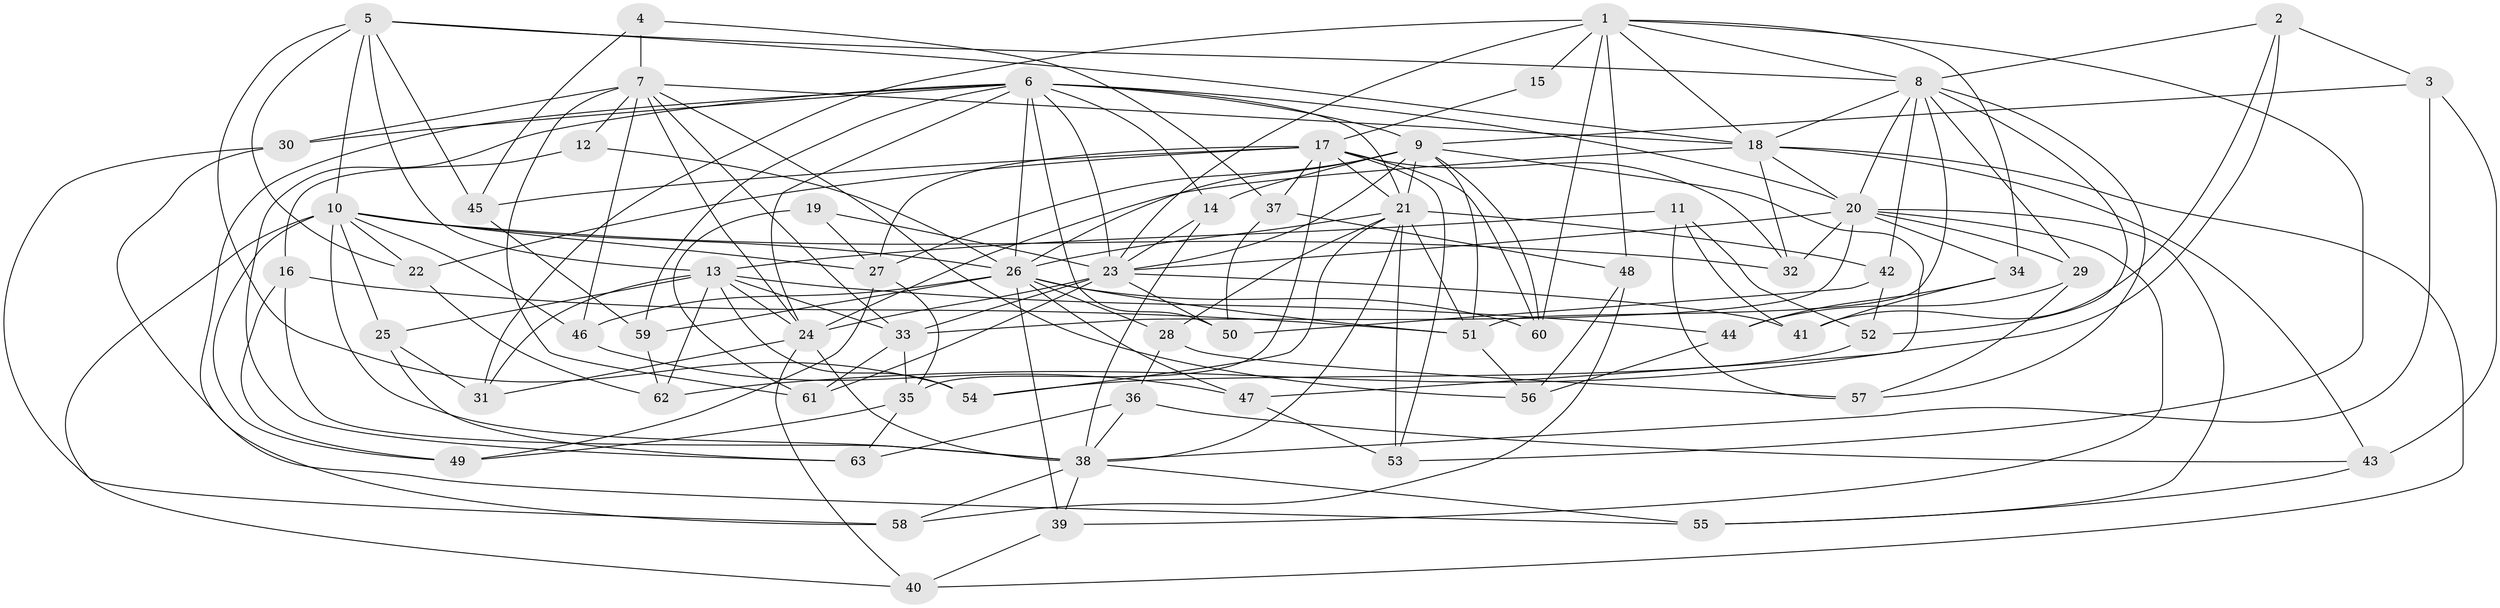 // original degree distribution, {4: 1.0}
// Generated by graph-tools (version 1.1) at 2025/38/03/09/25 02:38:16]
// undirected, 63 vertices, 173 edges
graph export_dot {
graph [start="1"]
  node [color=gray90,style=filled];
  1;
  2;
  3;
  4;
  5;
  6;
  7;
  8;
  9;
  10;
  11;
  12;
  13;
  14;
  15;
  16;
  17;
  18;
  19;
  20;
  21;
  22;
  23;
  24;
  25;
  26;
  27;
  28;
  29;
  30;
  31;
  32;
  33;
  34;
  35;
  36;
  37;
  38;
  39;
  40;
  41;
  42;
  43;
  44;
  45;
  46;
  47;
  48;
  49;
  50;
  51;
  52;
  53;
  54;
  55;
  56;
  57;
  58;
  59;
  60;
  61;
  62;
  63;
  1 -- 8 [weight=1.0];
  1 -- 15 [weight=3.0];
  1 -- 18 [weight=2.0];
  1 -- 23 [weight=1.0];
  1 -- 31 [weight=1.0];
  1 -- 34 [weight=1.0];
  1 -- 48 [weight=1.0];
  1 -- 53 [weight=1.0];
  1 -- 60 [weight=1.0];
  2 -- 3 [weight=1.0];
  2 -- 8 [weight=1.0];
  2 -- 41 [weight=1.0];
  2 -- 62 [weight=1.0];
  3 -- 9 [weight=1.0];
  3 -- 38 [weight=3.0];
  3 -- 43 [weight=1.0];
  4 -- 7 [weight=2.0];
  4 -- 37 [weight=1.0];
  4 -- 45 [weight=1.0];
  5 -- 8 [weight=1.0];
  5 -- 10 [weight=1.0];
  5 -- 13 [weight=2.0];
  5 -- 18 [weight=1.0];
  5 -- 22 [weight=1.0];
  5 -- 45 [weight=1.0];
  5 -- 54 [weight=1.0];
  6 -- 9 [weight=1.0];
  6 -- 14 [weight=1.0];
  6 -- 20 [weight=1.0];
  6 -- 21 [weight=1.0];
  6 -- 23 [weight=1.0];
  6 -- 24 [weight=1.0];
  6 -- 26 [weight=1.0];
  6 -- 30 [weight=1.0];
  6 -- 50 [weight=1.0];
  6 -- 58 [weight=1.0];
  6 -- 59 [weight=1.0];
  6 -- 63 [weight=1.0];
  7 -- 12 [weight=2.0];
  7 -- 18 [weight=1.0];
  7 -- 24 [weight=1.0];
  7 -- 30 [weight=1.0];
  7 -- 33 [weight=2.0];
  7 -- 46 [weight=1.0];
  7 -- 56 [weight=1.0];
  7 -- 61 [weight=1.0];
  8 -- 18 [weight=1.0];
  8 -- 20 [weight=1.0];
  8 -- 29 [weight=1.0];
  8 -- 42 [weight=1.0];
  8 -- 51 [weight=1.0];
  8 -- 52 [weight=1.0];
  8 -- 57 [weight=1.0];
  9 -- 14 [weight=1.0];
  9 -- 21 [weight=1.0];
  9 -- 23 [weight=1.0];
  9 -- 26 [weight=1.0];
  9 -- 27 [weight=1.0];
  9 -- 47 [weight=1.0];
  9 -- 51 [weight=1.0];
  9 -- 60 [weight=1.0];
  10 -- 22 [weight=1.0];
  10 -- 25 [weight=1.0];
  10 -- 26 [weight=1.0];
  10 -- 27 [weight=1.0];
  10 -- 32 [weight=1.0];
  10 -- 38 [weight=1.0];
  10 -- 40 [weight=1.0];
  10 -- 46 [weight=1.0];
  10 -- 49 [weight=1.0];
  11 -- 13 [weight=1.0];
  11 -- 41 [weight=1.0];
  11 -- 52 [weight=1.0];
  11 -- 57 [weight=1.0];
  12 -- 16 [weight=1.0];
  12 -- 26 [weight=1.0];
  13 -- 24 [weight=1.0];
  13 -- 25 [weight=1.0];
  13 -- 31 [weight=1.0];
  13 -- 33 [weight=1.0];
  13 -- 44 [weight=1.0];
  13 -- 54 [weight=1.0];
  13 -- 62 [weight=1.0];
  14 -- 23 [weight=1.0];
  14 -- 38 [weight=1.0];
  15 -- 17 [weight=1.0];
  16 -- 38 [weight=1.0];
  16 -- 49 [weight=1.0];
  16 -- 51 [weight=1.0];
  17 -- 21 [weight=1.0];
  17 -- 22 [weight=1.0];
  17 -- 27 [weight=1.0];
  17 -- 32 [weight=1.0];
  17 -- 35 [weight=3.0];
  17 -- 37 [weight=1.0];
  17 -- 45 [weight=1.0];
  17 -- 53 [weight=1.0];
  17 -- 60 [weight=1.0];
  18 -- 20 [weight=1.0];
  18 -- 24 [weight=1.0];
  18 -- 32 [weight=1.0];
  18 -- 40 [weight=1.0];
  18 -- 43 [weight=1.0];
  19 -- 23 [weight=2.0];
  19 -- 27 [weight=1.0];
  19 -- 61 [weight=1.0];
  20 -- 23 [weight=1.0];
  20 -- 29 [weight=1.0];
  20 -- 32 [weight=1.0];
  20 -- 33 [weight=1.0];
  20 -- 34 [weight=1.0];
  20 -- 39 [weight=1.0];
  20 -- 55 [weight=1.0];
  21 -- 26 [weight=1.0];
  21 -- 28 [weight=1.0];
  21 -- 38 [weight=1.0];
  21 -- 42 [weight=1.0];
  21 -- 51 [weight=1.0];
  21 -- 53 [weight=1.0];
  21 -- 54 [weight=1.0];
  22 -- 62 [weight=1.0];
  23 -- 24 [weight=1.0];
  23 -- 33 [weight=1.0];
  23 -- 41 [weight=1.0];
  23 -- 50 [weight=1.0];
  23 -- 61 [weight=1.0];
  24 -- 31 [weight=1.0];
  24 -- 38 [weight=1.0];
  24 -- 40 [weight=1.0];
  25 -- 31 [weight=1.0];
  25 -- 63 [weight=1.0];
  26 -- 28 [weight=1.0];
  26 -- 39 [weight=1.0];
  26 -- 46 [weight=1.0];
  26 -- 47 [weight=1.0];
  26 -- 51 [weight=1.0];
  26 -- 59 [weight=1.0];
  26 -- 60 [weight=1.0];
  27 -- 35 [weight=1.0];
  27 -- 49 [weight=1.0];
  28 -- 36 [weight=1.0];
  28 -- 57 [weight=1.0];
  29 -- 44 [weight=1.0];
  29 -- 57 [weight=1.0];
  30 -- 55 [weight=1.0];
  30 -- 58 [weight=1.0];
  33 -- 35 [weight=2.0];
  33 -- 61 [weight=1.0];
  34 -- 41 [weight=1.0];
  34 -- 44 [weight=1.0];
  35 -- 49 [weight=1.0];
  35 -- 63 [weight=1.0];
  36 -- 38 [weight=1.0];
  36 -- 43 [weight=1.0];
  36 -- 63 [weight=1.0];
  37 -- 48 [weight=1.0];
  37 -- 50 [weight=1.0];
  38 -- 39 [weight=1.0];
  38 -- 55 [weight=1.0];
  38 -- 58 [weight=1.0];
  39 -- 40 [weight=1.0];
  42 -- 50 [weight=1.0];
  42 -- 52 [weight=1.0];
  43 -- 55 [weight=1.0];
  44 -- 56 [weight=1.0];
  45 -- 59 [weight=1.0];
  46 -- 47 [weight=1.0];
  47 -- 53 [weight=1.0];
  48 -- 56 [weight=1.0];
  48 -- 58 [weight=1.0];
  51 -- 56 [weight=1.0];
  52 -- 54 [weight=1.0];
  59 -- 62 [weight=1.0];
}

